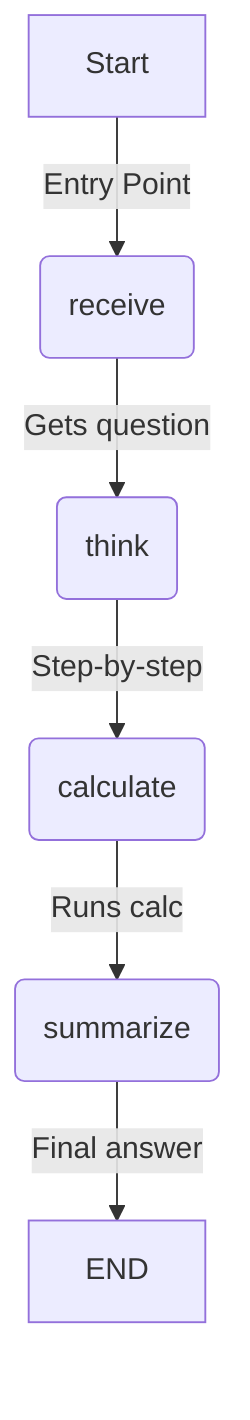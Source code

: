 graph TD
    A[Start] -->|Entry Point| B(receive)
    B -->|Gets question| C(think)
    C -->|Step-by-step| D(calculate)
    D -->|Runs calc| E(summarize)
    E -->|Final answer| F[END]
